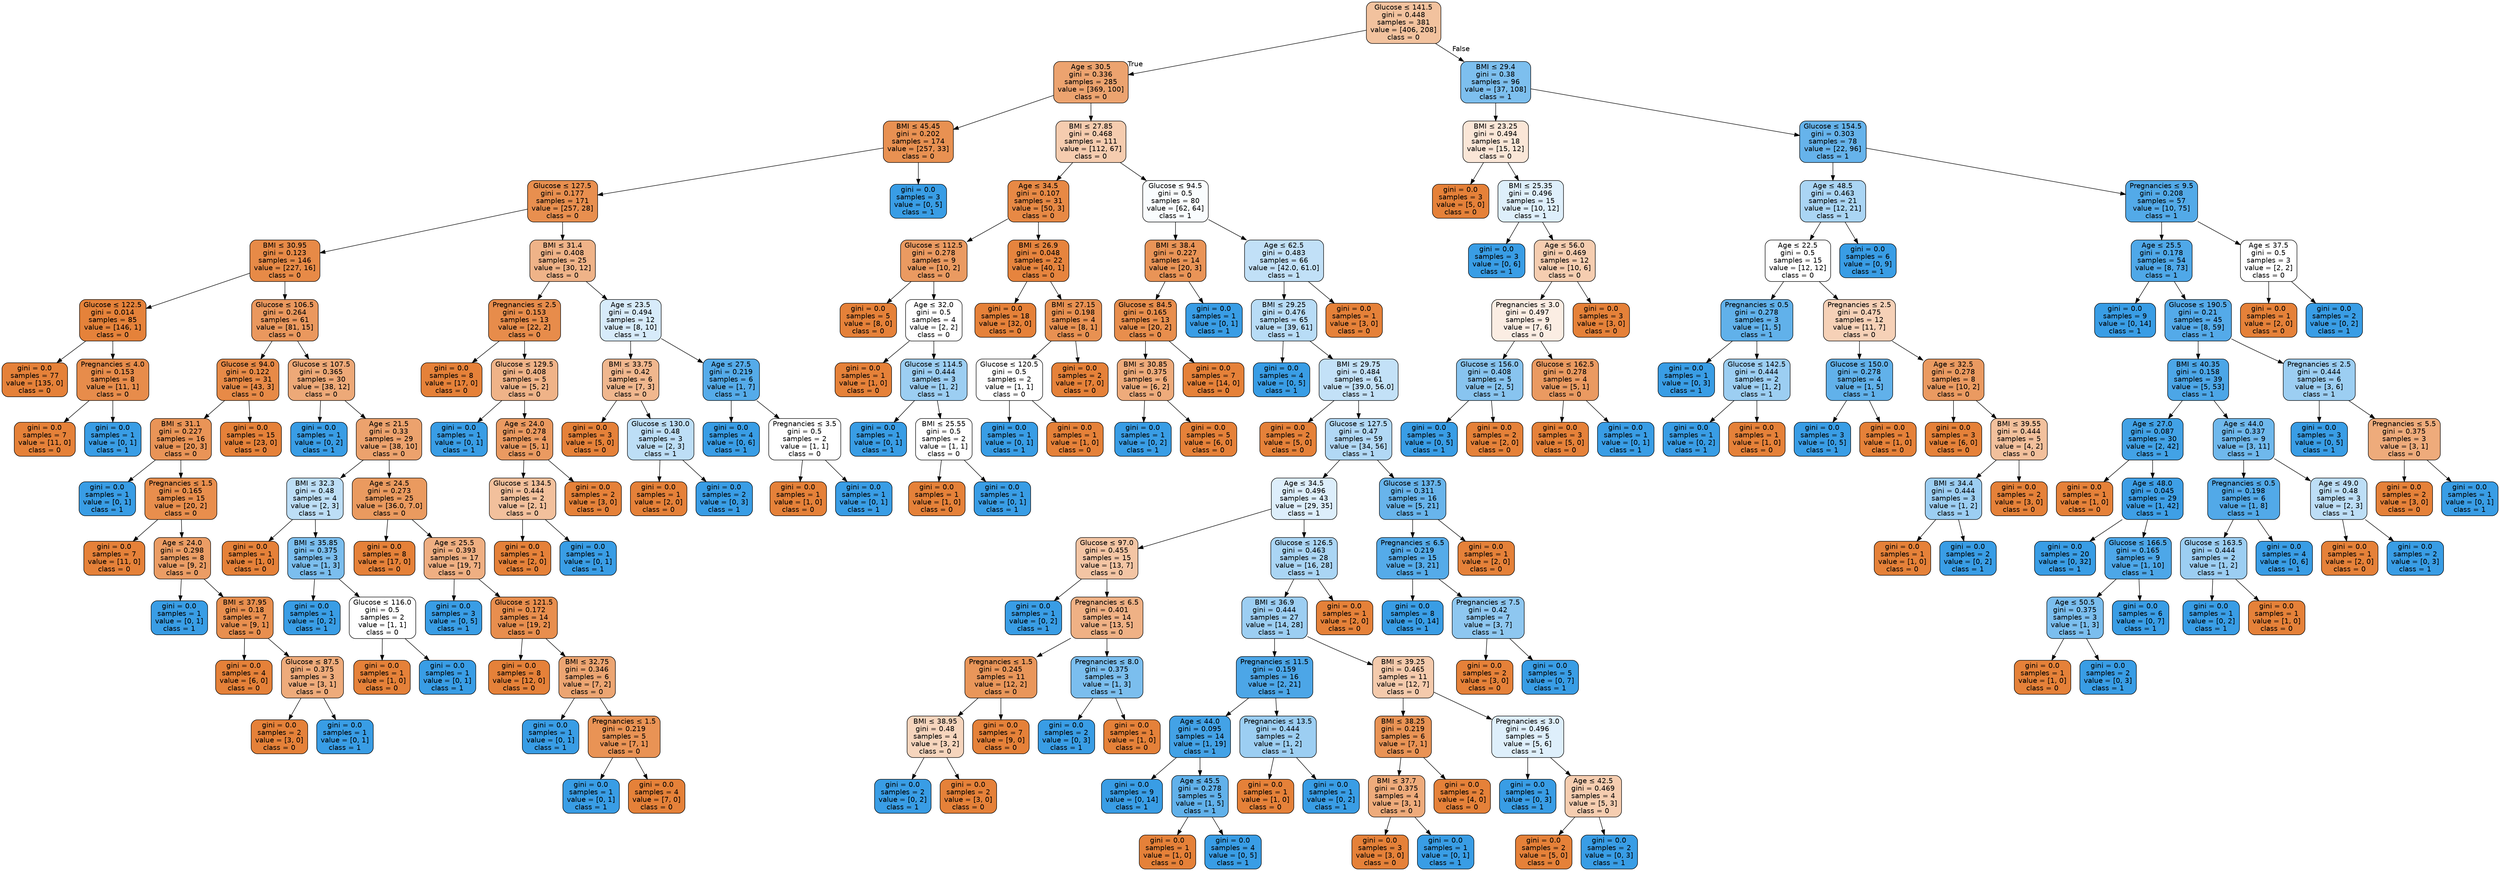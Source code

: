 digraph Tree {
node [shape=box, style="filled, rounded", color="black", fontname="helvetica"] ;
edge [fontname="helvetica"] ;
0 [label=<Glucose &le; 141.5<br/>gini = 0.448<br/>samples = 381<br/>value = [406, 208]<br/>class = 0>, fillcolor="#f2c29e"] ;
1 [label=<Age &le; 30.5<br/>gini = 0.336<br/>samples = 285<br/>value = [369, 100]<br/>class = 0>, fillcolor="#eca36f"] ;
0 -> 1 [labeldistance=2.5, labelangle=45, headlabel="True"] ;
2 [label=<BMI &le; 45.45<br/>gini = 0.202<br/>samples = 174<br/>value = [257, 33]<br/>class = 0>, fillcolor="#e89152"] ;
1 -> 2 ;
3 [label=<Glucose &le; 127.5<br/>gini = 0.177<br/>samples = 171<br/>value = [257, 28]<br/>class = 0>, fillcolor="#e88f4f"] ;
2 -> 3 ;
4 [label=<BMI &le; 30.95<br/>gini = 0.123<br/>samples = 146<br/>value = [227, 16]<br/>class = 0>, fillcolor="#e78a47"] ;
3 -> 4 ;
5 [label=<Glucose &le; 122.5<br/>gini = 0.014<br/>samples = 85<br/>value = [146, 1]<br/>class = 0>, fillcolor="#e5823a"] ;
4 -> 5 ;
6 [label=<gini = 0.0<br/>samples = 77<br/>value = [135, 0]<br/>class = 0>, fillcolor="#e58139"] ;
5 -> 6 ;
7 [label=<Pregnancies &le; 4.0<br/>gini = 0.153<br/>samples = 8<br/>value = [11, 1]<br/>class = 0>, fillcolor="#e78c4b"] ;
5 -> 7 ;
8 [label=<gini = 0.0<br/>samples = 7<br/>value = [11, 0]<br/>class = 0>, fillcolor="#e58139"] ;
7 -> 8 ;
9 [label=<gini = 0.0<br/>samples = 1<br/>value = [0, 1]<br/>class = 1>, fillcolor="#399de5"] ;
7 -> 9 ;
10 [label=<Glucose &le; 106.5<br/>gini = 0.264<br/>samples = 61<br/>value = [81, 15]<br/>class = 0>, fillcolor="#ea985e"] ;
4 -> 10 ;
11 [label=<Glucose &le; 94.0<br/>gini = 0.122<br/>samples = 31<br/>value = [43, 3]<br/>class = 0>, fillcolor="#e78a47"] ;
10 -> 11 ;
12 [label=<BMI &le; 31.1<br/>gini = 0.227<br/>samples = 16<br/>value = [20, 3]<br/>class = 0>, fillcolor="#e99457"] ;
11 -> 12 ;
13 [label=<gini = 0.0<br/>samples = 1<br/>value = [0, 1]<br/>class = 1>, fillcolor="#399de5"] ;
12 -> 13 ;
14 [label=<Pregnancies &le; 1.5<br/>gini = 0.165<br/>samples = 15<br/>value = [20, 2]<br/>class = 0>, fillcolor="#e88e4d"] ;
12 -> 14 ;
15 [label=<gini = 0.0<br/>samples = 7<br/>value = [11, 0]<br/>class = 0>, fillcolor="#e58139"] ;
14 -> 15 ;
16 [label=<Age &le; 24.0<br/>gini = 0.298<br/>samples = 8<br/>value = [9, 2]<br/>class = 0>, fillcolor="#eb9d65"] ;
14 -> 16 ;
17 [label=<gini = 0.0<br/>samples = 1<br/>value = [0, 1]<br/>class = 1>, fillcolor="#399de5"] ;
16 -> 17 ;
18 [label=<BMI &le; 37.95<br/>gini = 0.18<br/>samples = 7<br/>value = [9, 1]<br/>class = 0>, fillcolor="#e88f4f"] ;
16 -> 18 ;
19 [label=<gini = 0.0<br/>samples = 4<br/>value = [6, 0]<br/>class = 0>, fillcolor="#e58139"] ;
18 -> 19 ;
20 [label=<Glucose &le; 87.5<br/>gini = 0.375<br/>samples = 3<br/>value = [3, 1]<br/>class = 0>, fillcolor="#eeab7b"] ;
18 -> 20 ;
21 [label=<gini = 0.0<br/>samples = 2<br/>value = [3, 0]<br/>class = 0>, fillcolor="#e58139"] ;
20 -> 21 ;
22 [label=<gini = 0.0<br/>samples = 1<br/>value = [0, 1]<br/>class = 1>, fillcolor="#399de5"] ;
20 -> 22 ;
23 [label=<gini = 0.0<br/>samples = 15<br/>value = [23, 0]<br/>class = 0>, fillcolor="#e58139"] ;
11 -> 23 ;
24 [label=<Glucose &le; 107.5<br/>gini = 0.365<br/>samples = 30<br/>value = [38, 12]<br/>class = 0>, fillcolor="#eda978"] ;
10 -> 24 ;
25 [label=<gini = 0.0<br/>samples = 1<br/>value = [0, 2]<br/>class = 1>, fillcolor="#399de5"] ;
24 -> 25 ;
26 [label=<Age &le; 21.5<br/>gini = 0.33<br/>samples = 29<br/>value = [38, 10]<br/>class = 0>, fillcolor="#eca26d"] ;
24 -> 26 ;
27 [label=<BMI &le; 32.3<br/>gini = 0.48<br/>samples = 4<br/>value = [2, 3]<br/>class = 1>, fillcolor="#bddef6"] ;
26 -> 27 ;
28 [label=<gini = 0.0<br/>samples = 1<br/>value = [1, 0]<br/>class = 0>, fillcolor="#e58139"] ;
27 -> 28 ;
29 [label=<BMI &le; 35.85<br/>gini = 0.375<br/>samples = 3<br/>value = [1, 3]<br/>class = 1>, fillcolor="#7bbeee"] ;
27 -> 29 ;
30 [label=<gini = 0.0<br/>samples = 1<br/>value = [0, 2]<br/>class = 1>, fillcolor="#399de5"] ;
29 -> 30 ;
31 [label=<Glucose &le; 116.0<br/>gini = 0.5<br/>samples = 2<br/>value = [1, 1]<br/>class = 0>, fillcolor="#ffffff"] ;
29 -> 31 ;
32 [label=<gini = 0.0<br/>samples = 1<br/>value = [1, 0]<br/>class = 0>, fillcolor="#e58139"] ;
31 -> 32 ;
33 [label=<gini = 0.0<br/>samples = 1<br/>value = [0, 1]<br/>class = 1>, fillcolor="#399de5"] ;
31 -> 33 ;
34 [label=<Age &le; 24.5<br/>gini = 0.273<br/>samples = 25<br/>value = [36.0, 7.0]<br/>class = 0>, fillcolor="#ea9a5f"] ;
26 -> 34 ;
35 [label=<gini = 0.0<br/>samples = 8<br/>value = [17, 0]<br/>class = 0>, fillcolor="#e58139"] ;
34 -> 35 ;
36 [label=<Age &le; 25.5<br/>gini = 0.393<br/>samples = 17<br/>value = [19, 7]<br/>class = 0>, fillcolor="#efaf82"] ;
34 -> 36 ;
37 [label=<gini = 0.0<br/>samples = 3<br/>value = [0, 5]<br/>class = 1>, fillcolor="#399de5"] ;
36 -> 37 ;
38 [label=<Glucose &le; 121.5<br/>gini = 0.172<br/>samples = 14<br/>value = [19, 2]<br/>class = 0>, fillcolor="#e88e4e"] ;
36 -> 38 ;
39 [label=<gini = 0.0<br/>samples = 8<br/>value = [12, 0]<br/>class = 0>, fillcolor="#e58139"] ;
38 -> 39 ;
40 [label=<BMI &le; 32.75<br/>gini = 0.346<br/>samples = 6<br/>value = [7, 2]<br/>class = 0>, fillcolor="#eca572"] ;
38 -> 40 ;
41 [label=<gini = 0.0<br/>samples = 1<br/>value = [0, 1]<br/>class = 1>, fillcolor="#399de5"] ;
40 -> 41 ;
42 [label=<Pregnancies &le; 1.5<br/>gini = 0.219<br/>samples = 5<br/>value = [7, 1]<br/>class = 0>, fillcolor="#e99355"] ;
40 -> 42 ;
43 [label=<gini = 0.0<br/>samples = 1<br/>value = [0, 1]<br/>class = 1>, fillcolor="#399de5"] ;
42 -> 43 ;
44 [label=<gini = 0.0<br/>samples = 4<br/>value = [7, 0]<br/>class = 0>, fillcolor="#e58139"] ;
42 -> 44 ;
45 [label=<BMI &le; 31.4<br/>gini = 0.408<br/>samples = 25<br/>value = [30, 12]<br/>class = 0>, fillcolor="#efb388"] ;
3 -> 45 ;
46 [label=<Pregnancies &le; 2.5<br/>gini = 0.153<br/>samples = 13<br/>value = [22, 2]<br/>class = 0>, fillcolor="#e78c4b"] ;
45 -> 46 ;
47 [label=<gini = 0.0<br/>samples = 8<br/>value = [17, 0]<br/>class = 0>, fillcolor="#e58139"] ;
46 -> 47 ;
48 [label=<Glucose &le; 129.5<br/>gini = 0.408<br/>samples = 5<br/>value = [5, 2]<br/>class = 0>, fillcolor="#efb388"] ;
46 -> 48 ;
49 [label=<gini = 0.0<br/>samples = 1<br/>value = [0, 1]<br/>class = 1>, fillcolor="#399de5"] ;
48 -> 49 ;
50 [label=<Age &le; 24.0<br/>gini = 0.278<br/>samples = 4<br/>value = [5, 1]<br/>class = 0>, fillcolor="#ea9a61"] ;
48 -> 50 ;
51 [label=<Glucose &le; 134.5<br/>gini = 0.444<br/>samples = 2<br/>value = [2, 1]<br/>class = 0>, fillcolor="#f2c09c"] ;
50 -> 51 ;
52 [label=<gini = 0.0<br/>samples = 1<br/>value = [2, 0]<br/>class = 0>, fillcolor="#e58139"] ;
51 -> 52 ;
53 [label=<gini = 0.0<br/>samples = 1<br/>value = [0, 1]<br/>class = 1>, fillcolor="#399de5"] ;
51 -> 53 ;
54 [label=<gini = 0.0<br/>samples = 2<br/>value = [3, 0]<br/>class = 0>, fillcolor="#e58139"] ;
50 -> 54 ;
55 [label=<Age &le; 23.5<br/>gini = 0.494<br/>samples = 12<br/>value = [8, 10]<br/>class = 1>, fillcolor="#d7ebfa"] ;
45 -> 55 ;
56 [label=<BMI &le; 33.75<br/>gini = 0.42<br/>samples = 6<br/>value = [7, 3]<br/>class = 0>, fillcolor="#f0b78e"] ;
55 -> 56 ;
57 [label=<gini = 0.0<br/>samples = 3<br/>value = [5, 0]<br/>class = 0>, fillcolor="#e58139"] ;
56 -> 57 ;
58 [label=<Glucose &le; 130.0<br/>gini = 0.48<br/>samples = 3<br/>value = [2, 3]<br/>class = 1>, fillcolor="#bddef6"] ;
56 -> 58 ;
59 [label=<gini = 0.0<br/>samples = 1<br/>value = [2, 0]<br/>class = 0>, fillcolor="#e58139"] ;
58 -> 59 ;
60 [label=<gini = 0.0<br/>samples = 2<br/>value = [0, 3]<br/>class = 1>, fillcolor="#399de5"] ;
58 -> 60 ;
61 [label=<Age &le; 27.5<br/>gini = 0.219<br/>samples = 6<br/>value = [1, 7]<br/>class = 1>, fillcolor="#55abe9"] ;
55 -> 61 ;
62 [label=<gini = 0.0<br/>samples = 4<br/>value = [0, 6]<br/>class = 1>, fillcolor="#399de5"] ;
61 -> 62 ;
63 [label=<Pregnancies &le; 3.5<br/>gini = 0.5<br/>samples = 2<br/>value = [1, 1]<br/>class = 0>, fillcolor="#ffffff"] ;
61 -> 63 ;
64 [label=<gini = 0.0<br/>samples = 1<br/>value = [1, 0]<br/>class = 0>, fillcolor="#e58139"] ;
63 -> 64 ;
65 [label=<gini = 0.0<br/>samples = 1<br/>value = [0, 1]<br/>class = 1>, fillcolor="#399de5"] ;
63 -> 65 ;
66 [label=<gini = 0.0<br/>samples = 3<br/>value = [0, 5]<br/>class = 1>, fillcolor="#399de5"] ;
2 -> 66 ;
67 [label=<BMI &le; 27.85<br/>gini = 0.468<br/>samples = 111<br/>value = [112, 67]<br/>class = 0>, fillcolor="#f5ccaf"] ;
1 -> 67 ;
68 [label=<Age &le; 34.5<br/>gini = 0.107<br/>samples = 31<br/>value = [50, 3]<br/>class = 0>, fillcolor="#e78945"] ;
67 -> 68 ;
69 [label=<Glucose &le; 112.5<br/>gini = 0.278<br/>samples = 9<br/>value = [10, 2]<br/>class = 0>, fillcolor="#ea9a61"] ;
68 -> 69 ;
70 [label=<gini = 0.0<br/>samples = 5<br/>value = [8, 0]<br/>class = 0>, fillcolor="#e58139"] ;
69 -> 70 ;
71 [label=<Age &le; 32.0<br/>gini = 0.5<br/>samples = 4<br/>value = [2, 2]<br/>class = 0>, fillcolor="#ffffff"] ;
69 -> 71 ;
72 [label=<gini = 0.0<br/>samples = 1<br/>value = [1, 0]<br/>class = 0>, fillcolor="#e58139"] ;
71 -> 72 ;
73 [label=<Glucose &le; 114.5<br/>gini = 0.444<br/>samples = 3<br/>value = [1, 2]<br/>class = 1>, fillcolor="#9ccef2"] ;
71 -> 73 ;
74 [label=<gini = 0.0<br/>samples = 1<br/>value = [0, 1]<br/>class = 1>, fillcolor="#399de5"] ;
73 -> 74 ;
75 [label=<BMI &le; 25.55<br/>gini = 0.5<br/>samples = 2<br/>value = [1, 1]<br/>class = 0>, fillcolor="#ffffff"] ;
73 -> 75 ;
76 [label=<gini = 0.0<br/>samples = 1<br/>value = [1, 0]<br/>class = 0>, fillcolor="#e58139"] ;
75 -> 76 ;
77 [label=<gini = 0.0<br/>samples = 1<br/>value = [0, 1]<br/>class = 1>, fillcolor="#399de5"] ;
75 -> 77 ;
78 [label=<BMI &le; 26.9<br/>gini = 0.048<br/>samples = 22<br/>value = [40, 1]<br/>class = 0>, fillcolor="#e6843e"] ;
68 -> 78 ;
79 [label=<gini = 0.0<br/>samples = 18<br/>value = [32, 0]<br/>class = 0>, fillcolor="#e58139"] ;
78 -> 79 ;
80 [label=<BMI &le; 27.15<br/>gini = 0.198<br/>samples = 4<br/>value = [8, 1]<br/>class = 0>, fillcolor="#e89152"] ;
78 -> 80 ;
81 [label=<Glucose &le; 120.5<br/>gini = 0.5<br/>samples = 2<br/>value = [1, 1]<br/>class = 0>, fillcolor="#ffffff"] ;
80 -> 81 ;
82 [label=<gini = 0.0<br/>samples = 1<br/>value = [0, 1]<br/>class = 1>, fillcolor="#399de5"] ;
81 -> 82 ;
83 [label=<gini = 0.0<br/>samples = 1<br/>value = [1, 0]<br/>class = 0>, fillcolor="#e58139"] ;
81 -> 83 ;
84 [label=<gini = 0.0<br/>samples = 2<br/>value = [7, 0]<br/>class = 0>, fillcolor="#e58139"] ;
80 -> 84 ;
85 [label=<Glucose &le; 94.5<br/>gini = 0.5<br/>samples = 80<br/>value = [62, 64]<br/>class = 1>, fillcolor="#f9fcfe"] ;
67 -> 85 ;
86 [label=<BMI &le; 38.4<br/>gini = 0.227<br/>samples = 14<br/>value = [20, 3]<br/>class = 0>, fillcolor="#e99457"] ;
85 -> 86 ;
87 [label=<Glucose &le; 84.5<br/>gini = 0.165<br/>samples = 13<br/>value = [20, 2]<br/>class = 0>, fillcolor="#e88e4d"] ;
86 -> 87 ;
88 [label=<BMI &le; 30.85<br/>gini = 0.375<br/>samples = 6<br/>value = [6, 2]<br/>class = 0>, fillcolor="#eeab7b"] ;
87 -> 88 ;
89 [label=<gini = 0.0<br/>samples = 1<br/>value = [0, 2]<br/>class = 1>, fillcolor="#399de5"] ;
88 -> 89 ;
90 [label=<gini = 0.0<br/>samples = 5<br/>value = [6, 0]<br/>class = 0>, fillcolor="#e58139"] ;
88 -> 90 ;
91 [label=<gini = 0.0<br/>samples = 7<br/>value = [14, 0]<br/>class = 0>, fillcolor="#e58139"] ;
87 -> 91 ;
92 [label=<gini = 0.0<br/>samples = 1<br/>value = [0, 1]<br/>class = 1>, fillcolor="#399de5"] ;
86 -> 92 ;
93 [label=<Age &le; 62.5<br/>gini = 0.483<br/>samples = 66<br/>value = [42.0, 61.0]<br/>class = 1>, fillcolor="#c1e0f7"] ;
85 -> 93 ;
94 [label=<BMI &le; 29.25<br/>gini = 0.476<br/>samples = 65<br/>value = [39, 61]<br/>class = 1>, fillcolor="#b8dcf6"] ;
93 -> 94 ;
95 [label=<gini = 0.0<br/>samples = 4<br/>value = [0, 5]<br/>class = 1>, fillcolor="#399de5"] ;
94 -> 95 ;
96 [label=<BMI &le; 29.75<br/>gini = 0.484<br/>samples = 61<br/>value = [39.0, 56.0]<br/>class = 1>, fillcolor="#c3e1f7"] ;
94 -> 96 ;
97 [label=<gini = 0.0<br/>samples = 2<br/>value = [5, 0]<br/>class = 0>, fillcolor="#e58139"] ;
96 -> 97 ;
98 [label=<Glucose &le; 127.5<br/>gini = 0.47<br/>samples = 59<br/>value = [34, 56]<br/>class = 1>, fillcolor="#b1d8f5"] ;
96 -> 98 ;
99 [label=<Age &le; 34.5<br/>gini = 0.496<br/>samples = 43<br/>value = [29, 35]<br/>class = 1>, fillcolor="#ddeefb"] ;
98 -> 99 ;
100 [label=<Glucose &le; 97.0<br/>gini = 0.455<br/>samples = 15<br/>value = [13, 7]<br/>class = 0>, fillcolor="#f3c5a4"] ;
99 -> 100 ;
101 [label=<gini = 0.0<br/>samples = 1<br/>value = [0, 2]<br/>class = 1>, fillcolor="#399de5"] ;
100 -> 101 ;
102 [label=<Pregnancies &le; 6.5<br/>gini = 0.401<br/>samples = 14<br/>value = [13, 5]<br/>class = 0>, fillcolor="#efb185"] ;
100 -> 102 ;
103 [label=<Pregnancies &le; 1.5<br/>gini = 0.245<br/>samples = 11<br/>value = [12, 2]<br/>class = 0>, fillcolor="#e9965a"] ;
102 -> 103 ;
104 [label=<BMI &le; 38.95<br/>gini = 0.48<br/>samples = 4<br/>value = [3, 2]<br/>class = 0>, fillcolor="#f6d5bd"] ;
103 -> 104 ;
105 [label=<gini = 0.0<br/>samples = 2<br/>value = [0, 2]<br/>class = 1>, fillcolor="#399de5"] ;
104 -> 105 ;
106 [label=<gini = 0.0<br/>samples = 2<br/>value = [3, 0]<br/>class = 0>, fillcolor="#e58139"] ;
104 -> 106 ;
107 [label=<gini = 0.0<br/>samples = 7<br/>value = [9, 0]<br/>class = 0>, fillcolor="#e58139"] ;
103 -> 107 ;
108 [label=<Pregnancies &le; 8.0<br/>gini = 0.375<br/>samples = 3<br/>value = [1, 3]<br/>class = 1>, fillcolor="#7bbeee"] ;
102 -> 108 ;
109 [label=<gini = 0.0<br/>samples = 2<br/>value = [0, 3]<br/>class = 1>, fillcolor="#399de5"] ;
108 -> 109 ;
110 [label=<gini = 0.0<br/>samples = 1<br/>value = [1, 0]<br/>class = 0>, fillcolor="#e58139"] ;
108 -> 110 ;
111 [label=<Glucose &le; 126.5<br/>gini = 0.463<br/>samples = 28<br/>value = [16, 28]<br/>class = 1>, fillcolor="#aad5f4"] ;
99 -> 111 ;
112 [label=<BMI &le; 36.9<br/>gini = 0.444<br/>samples = 27<br/>value = [14, 28]<br/>class = 1>, fillcolor="#9ccef2"] ;
111 -> 112 ;
113 [label=<Pregnancies &le; 11.5<br/>gini = 0.159<br/>samples = 16<br/>value = [2, 21]<br/>class = 1>, fillcolor="#4ca6e7"] ;
112 -> 113 ;
114 [label=<Age &le; 44.0<br/>gini = 0.095<br/>samples = 14<br/>value = [1, 19]<br/>class = 1>, fillcolor="#43a2e6"] ;
113 -> 114 ;
115 [label=<gini = 0.0<br/>samples = 9<br/>value = [0, 14]<br/>class = 1>, fillcolor="#399de5"] ;
114 -> 115 ;
116 [label=<Age &le; 45.5<br/>gini = 0.278<br/>samples = 5<br/>value = [1, 5]<br/>class = 1>, fillcolor="#61b1ea"] ;
114 -> 116 ;
117 [label=<gini = 0.0<br/>samples = 1<br/>value = [1, 0]<br/>class = 0>, fillcolor="#e58139"] ;
116 -> 117 ;
118 [label=<gini = 0.0<br/>samples = 4<br/>value = [0, 5]<br/>class = 1>, fillcolor="#399de5"] ;
116 -> 118 ;
119 [label=<Pregnancies &le; 13.5<br/>gini = 0.444<br/>samples = 2<br/>value = [1, 2]<br/>class = 1>, fillcolor="#9ccef2"] ;
113 -> 119 ;
120 [label=<gini = 0.0<br/>samples = 1<br/>value = [1, 0]<br/>class = 0>, fillcolor="#e58139"] ;
119 -> 120 ;
121 [label=<gini = 0.0<br/>samples = 1<br/>value = [0, 2]<br/>class = 1>, fillcolor="#399de5"] ;
119 -> 121 ;
122 [label=<BMI &le; 39.25<br/>gini = 0.465<br/>samples = 11<br/>value = [12, 7]<br/>class = 0>, fillcolor="#f4caac"] ;
112 -> 122 ;
123 [label=<BMI &le; 38.25<br/>gini = 0.219<br/>samples = 6<br/>value = [7, 1]<br/>class = 0>, fillcolor="#e99355"] ;
122 -> 123 ;
124 [label=<BMI &le; 37.7<br/>gini = 0.375<br/>samples = 4<br/>value = [3, 1]<br/>class = 0>, fillcolor="#eeab7b"] ;
123 -> 124 ;
125 [label=<gini = 0.0<br/>samples = 3<br/>value = [3, 0]<br/>class = 0>, fillcolor="#e58139"] ;
124 -> 125 ;
126 [label=<gini = 0.0<br/>samples = 1<br/>value = [0, 1]<br/>class = 1>, fillcolor="#399de5"] ;
124 -> 126 ;
127 [label=<gini = 0.0<br/>samples = 2<br/>value = [4, 0]<br/>class = 0>, fillcolor="#e58139"] ;
123 -> 127 ;
128 [label=<Pregnancies &le; 3.0<br/>gini = 0.496<br/>samples = 5<br/>value = [5, 6]<br/>class = 1>, fillcolor="#deeffb"] ;
122 -> 128 ;
129 [label=<gini = 0.0<br/>samples = 1<br/>value = [0, 3]<br/>class = 1>, fillcolor="#399de5"] ;
128 -> 129 ;
130 [label=<Age &le; 42.5<br/>gini = 0.469<br/>samples = 4<br/>value = [5, 3]<br/>class = 0>, fillcolor="#f5cdb0"] ;
128 -> 130 ;
131 [label=<gini = 0.0<br/>samples = 2<br/>value = [5, 0]<br/>class = 0>, fillcolor="#e58139"] ;
130 -> 131 ;
132 [label=<gini = 0.0<br/>samples = 2<br/>value = [0, 3]<br/>class = 1>, fillcolor="#399de5"] ;
130 -> 132 ;
133 [label=<gini = 0.0<br/>samples = 1<br/>value = [2, 0]<br/>class = 0>, fillcolor="#e58139"] ;
111 -> 133 ;
134 [label=<Glucose &le; 137.5<br/>gini = 0.311<br/>samples = 16<br/>value = [5, 21]<br/>class = 1>, fillcolor="#68b4eb"] ;
98 -> 134 ;
135 [label=<Pregnancies &le; 6.5<br/>gini = 0.219<br/>samples = 15<br/>value = [3, 21]<br/>class = 1>, fillcolor="#55abe9"] ;
134 -> 135 ;
136 [label=<gini = 0.0<br/>samples = 8<br/>value = [0, 14]<br/>class = 1>, fillcolor="#399de5"] ;
135 -> 136 ;
137 [label=<Pregnancies &le; 7.5<br/>gini = 0.42<br/>samples = 7<br/>value = [3, 7]<br/>class = 1>, fillcolor="#8ec7f0"] ;
135 -> 137 ;
138 [label=<gini = 0.0<br/>samples = 2<br/>value = [3, 0]<br/>class = 0>, fillcolor="#e58139"] ;
137 -> 138 ;
139 [label=<gini = 0.0<br/>samples = 5<br/>value = [0, 7]<br/>class = 1>, fillcolor="#399de5"] ;
137 -> 139 ;
140 [label=<gini = 0.0<br/>samples = 1<br/>value = [2, 0]<br/>class = 0>, fillcolor="#e58139"] ;
134 -> 140 ;
141 [label=<gini = 0.0<br/>samples = 1<br/>value = [3, 0]<br/>class = 0>, fillcolor="#e58139"] ;
93 -> 141 ;
142 [label=<BMI &le; 29.4<br/>gini = 0.38<br/>samples = 96<br/>value = [37, 108]<br/>class = 1>, fillcolor="#7dbfee"] ;
0 -> 142 [labeldistance=2.5, labelangle=-45, headlabel="False"] ;
143 [label=<BMI &le; 23.25<br/>gini = 0.494<br/>samples = 18<br/>value = [15, 12]<br/>class = 0>, fillcolor="#fae6d7"] ;
142 -> 143 ;
144 [label=<gini = 0.0<br/>samples = 3<br/>value = [5, 0]<br/>class = 0>, fillcolor="#e58139"] ;
143 -> 144 ;
145 [label=<BMI &le; 25.35<br/>gini = 0.496<br/>samples = 15<br/>value = [10, 12]<br/>class = 1>, fillcolor="#deeffb"] ;
143 -> 145 ;
146 [label=<gini = 0.0<br/>samples = 3<br/>value = [0, 6]<br/>class = 1>, fillcolor="#399de5"] ;
145 -> 146 ;
147 [label=<Age &le; 56.0<br/>gini = 0.469<br/>samples = 12<br/>value = [10, 6]<br/>class = 0>, fillcolor="#f5cdb0"] ;
145 -> 147 ;
148 [label=<Pregnancies &le; 3.0<br/>gini = 0.497<br/>samples = 9<br/>value = [7, 6]<br/>class = 0>, fillcolor="#fbede3"] ;
147 -> 148 ;
149 [label=<Glucose &le; 156.0<br/>gini = 0.408<br/>samples = 5<br/>value = [2, 5]<br/>class = 1>, fillcolor="#88c4ef"] ;
148 -> 149 ;
150 [label=<gini = 0.0<br/>samples = 3<br/>value = [0, 5]<br/>class = 1>, fillcolor="#399de5"] ;
149 -> 150 ;
151 [label=<gini = 0.0<br/>samples = 2<br/>value = [2, 0]<br/>class = 0>, fillcolor="#e58139"] ;
149 -> 151 ;
152 [label=<Glucose &le; 162.5<br/>gini = 0.278<br/>samples = 4<br/>value = [5, 1]<br/>class = 0>, fillcolor="#ea9a61"] ;
148 -> 152 ;
153 [label=<gini = 0.0<br/>samples = 3<br/>value = [5, 0]<br/>class = 0>, fillcolor="#e58139"] ;
152 -> 153 ;
154 [label=<gini = 0.0<br/>samples = 1<br/>value = [0, 1]<br/>class = 1>, fillcolor="#399de5"] ;
152 -> 154 ;
155 [label=<gini = 0.0<br/>samples = 3<br/>value = [3, 0]<br/>class = 0>, fillcolor="#e58139"] ;
147 -> 155 ;
156 [label=<Glucose &le; 154.5<br/>gini = 0.303<br/>samples = 78<br/>value = [22, 96]<br/>class = 1>, fillcolor="#66b3eb"] ;
142 -> 156 ;
157 [label=<Age &le; 48.5<br/>gini = 0.463<br/>samples = 21<br/>value = [12, 21]<br/>class = 1>, fillcolor="#aad5f4"] ;
156 -> 157 ;
158 [label=<Age &le; 22.5<br/>gini = 0.5<br/>samples = 15<br/>value = [12, 12]<br/>class = 0>, fillcolor="#ffffff"] ;
157 -> 158 ;
159 [label=<Pregnancies &le; 0.5<br/>gini = 0.278<br/>samples = 3<br/>value = [1, 5]<br/>class = 1>, fillcolor="#61b1ea"] ;
158 -> 159 ;
160 [label=<gini = 0.0<br/>samples = 1<br/>value = [0, 3]<br/>class = 1>, fillcolor="#399de5"] ;
159 -> 160 ;
161 [label=<Glucose &le; 142.5<br/>gini = 0.444<br/>samples = 2<br/>value = [1, 2]<br/>class = 1>, fillcolor="#9ccef2"] ;
159 -> 161 ;
162 [label=<gini = 0.0<br/>samples = 1<br/>value = [0, 2]<br/>class = 1>, fillcolor="#399de5"] ;
161 -> 162 ;
163 [label=<gini = 0.0<br/>samples = 1<br/>value = [1, 0]<br/>class = 0>, fillcolor="#e58139"] ;
161 -> 163 ;
164 [label=<Pregnancies &le; 2.5<br/>gini = 0.475<br/>samples = 12<br/>value = [11, 7]<br/>class = 0>, fillcolor="#f6d1b7"] ;
158 -> 164 ;
165 [label=<Glucose &le; 150.0<br/>gini = 0.278<br/>samples = 4<br/>value = [1, 5]<br/>class = 1>, fillcolor="#61b1ea"] ;
164 -> 165 ;
166 [label=<gini = 0.0<br/>samples = 3<br/>value = [0, 5]<br/>class = 1>, fillcolor="#399de5"] ;
165 -> 166 ;
167 [label=<gini = 0.0<br/>samples = 1<br/>value = [1, 0]<br/>class = 0>, fillcolor="#e58139"] ;
165 -> 167 ;
168 [label=<Age &le; 32.5<br/>gini = 0.278<br/>samples = 8<br/>value = [10, 2]<br/>class = 0>, fillcolor="#ea9a61"] ;
164 -> 168 ;
169 [label=<gini = 0.0<br/>samples = 3<br/>value = [6, 0]<br/>class = 0>, fillcolor="#e58139"] ;
168 -> 169 ;
170 [label=<BMI &le; 39.55<br/>gini = 0.444<br/>samples = 5<br/>value = [4, 2]<br/>class = 0>, fillcolor="#f2c09c"] ;
168 -> 170 ;
171 [label=<BMI &le; 34.4<br/>gini = 0.444<br/>samples = 3<br/>value = [1, 2]<br/>class = 1>, fillcolor="#9ccef2"] ;
170 -> 171 ;
172 [label=<gini = 0.0<br/>samples = 1<br/>value = [1, 0]<br/>class = 0>, fillcolor="#e58139"] ;
171 -> 172 ;
173 [label=<gini = 0.0<br/>samples = 2<br/>value = [0, 2]<br/>class = 1>, fillcolor="#399de5"] ;
171 -> 173 ;
174 [label=<gini = 0.0<br/>samples = 2<br/>value = [3, 0]<br/>class = 0>, fillcolor="#e58139"] ;
170 -> 174 ;
175 [label=<gini = 0.0<br/>samples = 6<br/>value = [0, 9]<br/>class = 1>, fillcolor="#399de5"] ;
157 -> 175 ;
176 [label=<Pregnancies &le; 9.5<br/>gini = 0.208<br/>samples = 57<br/>value = [10, 75]<br/>class = 1>, fillcolor="#53aae8"] ;
156 -> 176 ;
177 [label=<Age &le; 25.5<br/>gini = 0.178<br/>samples = 54<br/>value = [8, 73]<br/>class = 1>, fillcolor="#4fa8e8"] ;
176 -> 177 ;
178 [label=<gini = 0.0<br/>samples = 9<br/>value = [0, 14]<br/>class = 1>, fillcolor="#399de5"] ;
177 -> 178 ;
179 [label=<Glucose &le; 190.5<br/>gini = 0.21<br/>samples = 45<br/>value = [8, 59]<br/>class = 1>, fillcolor="#54aae9"] ;
177 -> 179 ;
180 [label=<BMI &le; 40.35<br/>gini = 0.158<br/>samples = 39<br/>value = [5, 53]<br/>class = 1>, fillcolor="#4ca6e7"] ;
179 -> 180 ;
181 [label=<Age &le; 27.0<br/>gini = 0.087<br/>samples = 30<br/>value = [2, 42]<br/>class = 1>, fillcolor="#42a2e6"] ;
180 -> 181 ;
182 [label=<gini = 0.0<br/>samples = 1<br/>value = [1, 0]<br/>class = 0>, fillcolor="#e58139"] ;
181 -> 182 ;
183 [label=<Age &le; 48.0<br/>gini = 0.045<br/>samples = 29<br/>value = [1, 42]<br/>class = 1>, fillcolor="#3e9fe6"] ;
181 -> 183 ;
184 [label=<gini = 0.0<br/>samples = 20<br/>value = [0, 32]<br/>class = 1>, fillcolor="#399de5"] ;
183 -> 184 ;
185 [label=<Glucose &le; 166.5<br/>gini = 0.165<br/>samples = 9<br/>value = [1, 10]<br/>class = 1>, fillcolor="#4da7e8"] ;
183 -> 185 ;
186 [label=<Age &le; 50.5<br/>gini = 0.375<br/>samples = 3<br/>value = [1, 3]<br/>class = 1>, fillcolor="#7bbeee"] ;
185 -> 186 ;
187 [label=<gini = 0.0<br/>samples = 1<br/>value = [1, 0]<br/>class = 0>, fillcolor="#e58139"] ;
186 -> 187 ;
188 [label=<gini = 0.0<br/>samples = 2<br/>value = [0, 3]<br/>class = 1>, fillcolor="#399de5"] ;
186 -> 188 ;
189 [label=<gini = 0.0<br/>samples = 6<br/>value = [0, 7]<br/>class = 1>, fillcolor="#399de5"] ;
185 -> 189 ;
190 [label=<Age &le; 44.0<br/>gini = 0.337<br/>samples = 9<br/>value = [3, 11]<br/>class = 1>, fillcolor="#6fb8ec"] ;
180 -> 190 ;
191 [label=<Pregnancies &le; 0.5<br/>gini = 0.198<br/>samples = 6<br/>value = [1, 8]<br/>class = 1>, fillcolor="#52a9e8"] ;
190 -> 191 ;
192 [label=<Glucose &le; 163.5<br/>gini = 0.444<br/>samples = 2<br/>value = [1, 2]<br/>class = 1>, fillcolor="#9ccef2"] ;
191 -> 192 ;
193 [label=<gini = 0.0<br/>samples = 1<br/>value = [0, 2]<br/>class = 1>, fillcolor="#399de5"] ;
192 -> 193 ;
194 [label=<gini = 0.0<br/>samples = 1<br/>value = [1, 0]<br/>class = 0>, fillcolor="#e58139"] ;
192 -> 194 ;
195 [label=<gini = 0.0<br/>samples = 4<br/>value = [0, 6]<br/>class = 1>, fillcolor="#399de5"] ;
191 -> 195 ;
196 [label=<Age &le; 49.0<br/>gini = 0.48<br/>samples = 3<br/>value = [2, 3]<br/>class = 1>, fillcolor="#bddef6"] ;
190 -> 196 ;
197 [label=<gini = 0.0<br/>samples = 1<br/>value = [2, 0]<br/>class = 0>, fillcolor="#e58139"] ;
196 -> 197 ;
198 [label=<gini = 0.0<br/>samples = 2<br/>value = [0, 3]<br/>class = 1>, fillcolor="#399de5"] ;
196 -> 198 ;
199 [label=<Pregnancies &le; 2.5<br/>gini = 0.444<br/>samples = 6<br/>value = [3, 6]<br/>class = 1>, fillcolor="#9ccef2"] ;
179 -> 199 ;
200 [label=<gini = 0.0<br/>samples = 3<br/>value = [0, 5]<br/>class = 1>, fillcolor="#399de5"] ;
199 -> 200 ;
201 [label=<Pregnancies &le; 5.5<br/>gini = 0.375<br/>samples = 3<br/>value = [3, 1]<br/>class = 0>, fillcolor="#eeab7b"] ;
199 -> 201 ;
202 [label=<gini = 0.0<br/>samples = 2<br/>value = [3, 0]<br/>class = 0>, fillcolor="#e58139"] ;
201 -> 202 ;
203 [label=<gini = 0.0<br/>samples = 1<br/>value = [0, 1]<br/>class = 1>, fillcolor="#399de5"] ;
201 -> 203 ;
204 [label=<Age &le; 37.5<br/>gini = 0.5<br/>samples = 3<br/>value = [2, 2]<br/>class = 0>, fillcolor="#ffffff"] ;
176 -> 204 ;
205 [label=<gini = 0.0<br/>samples = 1<br/>value = [2, 0]<br/>class = 0>, fillcolor="#e58139"] ;
204 -> 205 ;
206 [label=<gini = 0.0<br/>samples = 2<br/>value = [0, 2]<br/>class = 1>, fillcolor="#399de5"] ;
204 -> 206 ;
}